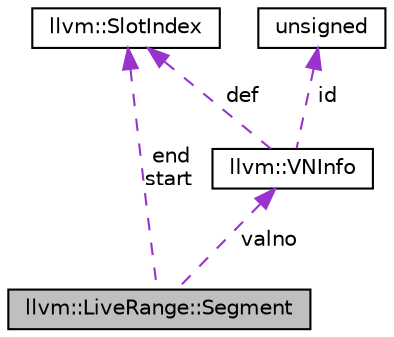 digraph "llvm::LiveRange::Segment"
{
 // LATEX_PDF_SIZE
  bgcolor="transparent";
  edge [fontname="Helvetica",fontsize="10",labelfontname="Helvetica",labelfontsize="10"];
  node [fontname="Helvetica",fontsize="10",shape="box"];
  Node1 [label="llvm::LiveRange::Segment",height=0.2,width=0.4,color="black", fillcolor="grey75", style="filled", fontcolor="black",tooltip="This represents a simple continuous liveness interval for a value."];
  Node2 -> Node1 [dir="back",color="darkorchid3",fontsize="10",style="dashed",label=" end\nstart" ,fontname="Helvetica"];
  Node2 [label="llvm::SlotIndex",height=0.2,width=0.4,color="black",URL="$classllvm_1_1SlotIndex.html",tooltip="SlotIndex - An opaque wrapper around machine indexes."];
  Node3 -> Node1 [dir="back",color="darkorchid3",fontsize="10",style="dashed",label=" valno" ,fontname="Helvetica"];
  Node3 [label="llvm::VNInfo",height=0.2,width=0.4,color="black",URL="$classllvm_1_1VNInfo.html",tooltip="VNInfo - Value Number Information."];
  Node4 -> Node3 [dir="back",color="darkorchid3",fontsize="10",style="dashed",label=" id" ,fontname="Helvetica"];
  Node4 [label="unsigned",height=0.2,width=0.4,color="black",URL="$classunsigned.html",tooltip=" "];
  Node2 -> Node3 [dir="back",color="darkorchid3",fontsize="10",style="dashed",label=" def" ,fontname="Helvetica"];
}
